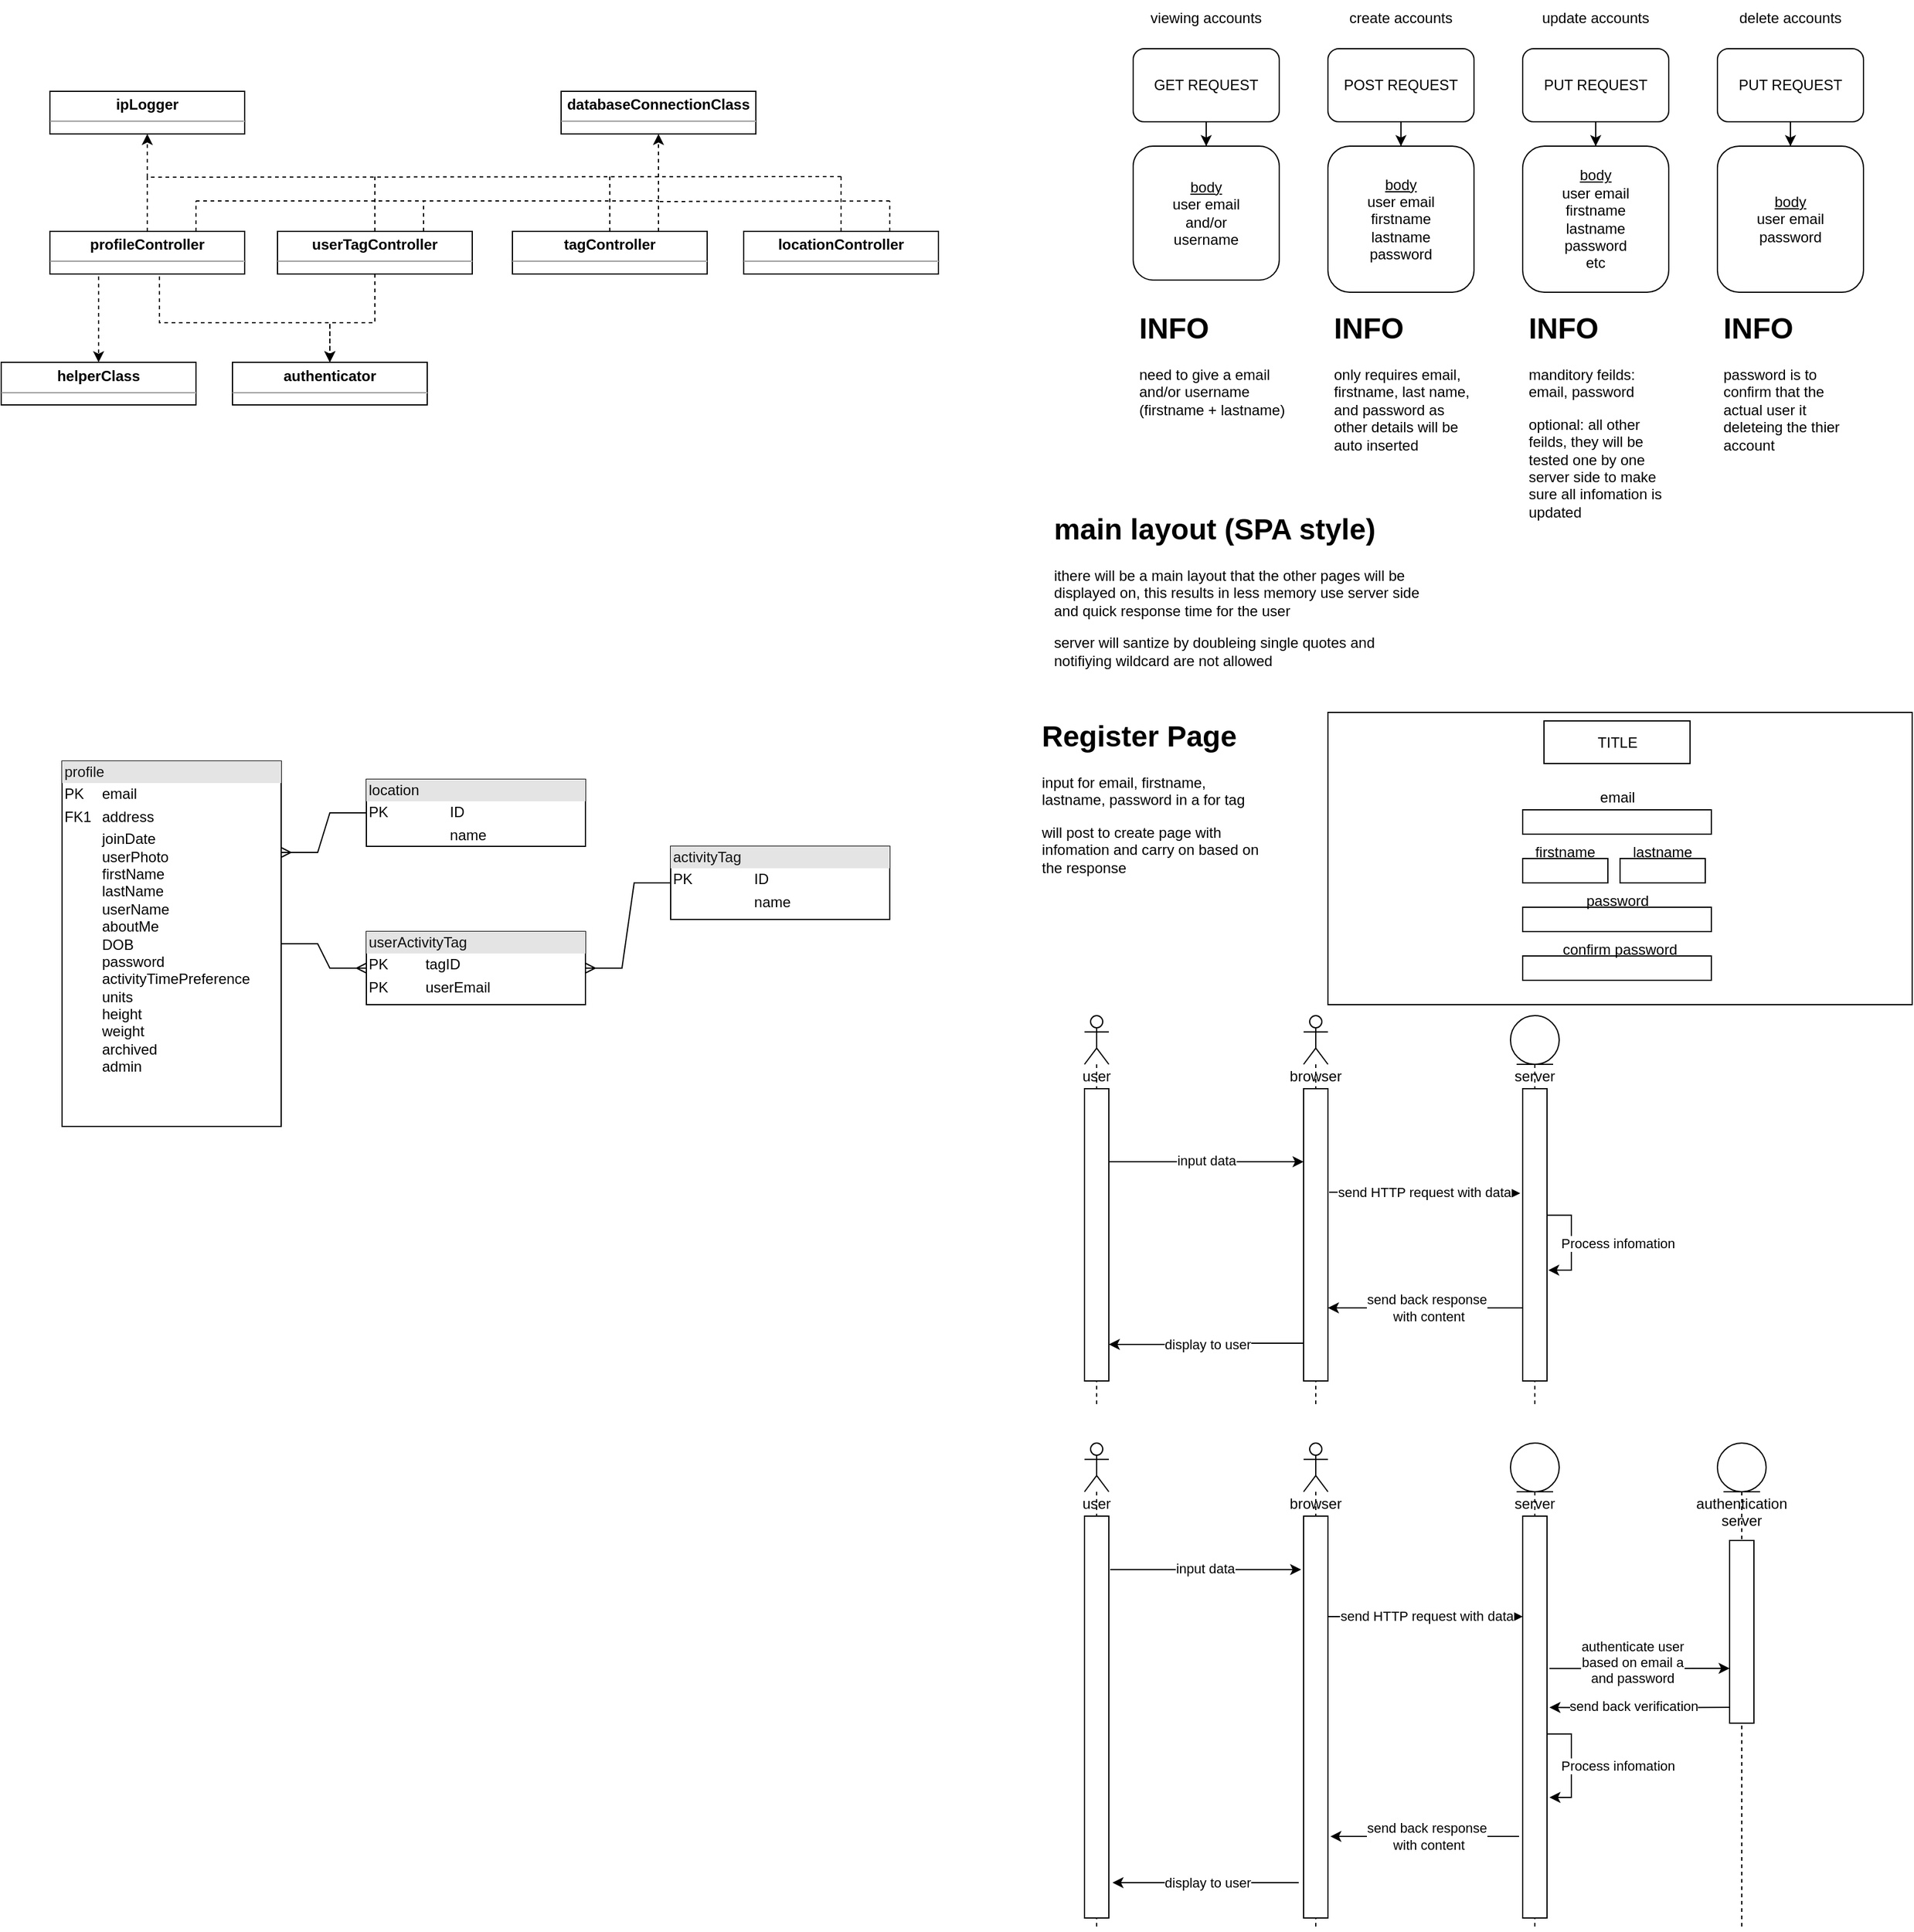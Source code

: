 <mxfile version="20.3.0" type="device"><diagram id="CHuGPpEVF6r_xajo2N5L" name="Page-1"><mxGraphModel dx="1695" dy="545" grid="1" gridSize="10" guides="1" tooltips="1" connect="1" arrows="1" fold="1" page="1" pageScale="1" pageWidth="827" pageHeight="1169" math="0" shadow="0"><root><mxCell id="0"/><mxCell id="1" parent="0"/><mxCell id="RKD_0XCf45k76gSqIEe4-1" value="viewing accounts" style="text;html=1;strokeColor=none;fillColor=none;align=center;verticalAlign=middle;whiteSpace=wrap;rounded=0;" parent="1" vertex="1"><mxGeometry x="120" y="15" width="120" height="30" as="geometry"/></mxCell><mxCell id="RKD_0XCf45k76gSqIEe4-5" value="" style="edgeStyle=orthogonalEdgeStyle;rounded=0;orthogonalLoop=1;jettySize=auto;html=1;" parent="1" source="RKD_0XCf45k76gSqIEe4-2" target="RKD_0XCf45k76gSqIEe4-4" edge="1"><mxGeometry relative="1" as="geometry"/></mxCell><mxCell id="RKD_0XCf45k76gSqIEe4-2" value="GET REQUEST" style="rounded=1;whiteSpace=wrap;html=1;" parent="1" vertex="1"><mxGeometry x="120" y="55" width="120" height="60" as="geometry"/></mxCell><mxCell id="RKD_0XCf45k76gSqIEe4-4" value="&lt;u&gt;body&lt;/u&gt;&lt;br&gt;user email&lt;br&gt;and/or&lt;br&gt;username" style="whiteSpace=wrap;html=1;rounded=1;" parent="1" vertex="1"><mxGeometry x="120" y="135" width="120" height="110" as="geometry"/></mxCell><mxCell id="RKD_0XCf45k76gSqIEe4-6" value="create accounts" style="text;html=1;strokeColor=none;fillColor=none;align=center;verticalAlign=middle;whiteSpace=wrap;rounded=0;" parent="1" vertex="1"><mxGeometry x="280" y="15" width="120" height="30" as="geometry"/></mxCell><mxCell id="RKD_0XCf45k76gSqIEe4-7" value="" style="edgeStyle=orthogonalEdgeStyle;rounded=0;orthogonalLoop=1;jettySize=auto;html=1;" parent="1" source="RKD_0XCf45k76gSqIEe4-8" target="RKD_0XCf45k76gSqIEe4-9" edge="1"><mxGeometry relative="1" as="geometry"/></mxCell><mxCell id="RKD_0XCf45k76gSqIEe4-8" value="POST REQUEST" style="rounded=1;whiteSpace=wrap;html=1;" parent="1" vertex="1"><mxGeometry x="280" y="55" width="120" height="60" as="geometry"/></mxCell><mxCell id="RKD_0XCf45k76gSqIEe4-9" value="&lt;u&gt;body&lt;/u&gt;&lt;br&gt;user email&lt;br&gt;firstname&lt;br&gt;lastname&lt;br&gt;password" style="whiteSpace=wrap;html=1;rounded=1;" parent="1" vertex="1"><mxGeometry x="280" y="135" width="120" height="120" as="geometry"/></mxCell><mxCell id="RKD_0XCf45k76gSqIEe4-10" value="update accounts" style="text;html=1;strokeColor=none;fillColor=none;align=center;verticalAlign=middle;whiteSpace=wrap;rounded=0;" parent="1" vertex="1"><mxGeometry x="440" y="15" width="120" height="30" as="geometry"/></mxCell><mxCell id="RKD_0XCf45k76gSqIEe4-11" value="" style="edgeStyle=orthogonalEdgeStyle;rounded=0;orthogonalLoop=1;jettySize=auto;html=1;" parent="1" source="RKD_0XCf45k76gSqIEe4-12" target="RKD_0XCf45k76gSqIEe4-13" edge="1"><mxGeometry relative="1" as="geometry"/></mxCell><mxCell id="RKD_0XCf45k76gSqIEe4-12" value="PUT REQUEST" style="rounded=1;whiteSpace=wrap;html=1;" parent="1" vertex="1"><mxGeometry x="440" y="55" width="120" height="60" as="geometry"/></mxCell><mxCell id="RKD_0XCf45k76gSqIEe4-13" value="&lt;u&gt;body&lt;/u&gt;&lt;br&gt;user email&lt;br&gt;firstname&lt;br&gt;lastname&lt;br&gt;password&lt;br&gt;etc" style="whiteSpace=wrap;html=1;rounded=1;" parent="1" vertex="1"><mxGeometry x="440" y="135" width="120" height="120" as="geometry"/></mxCell><mxCell id="RKD_0XCf45k76gSqIEe4-14" value="delete accounts" style="text;html=1;strokeColor=none;fillColor=none;align=center;verticalAlign=middle;whiteSpace=wrap;rounded=0;" parent="1" vertex="1"><mxGeometry x="600" y="15" width="120" height="30" as="geometry"/></mxCell><mxCell id="RKD_0XCf45k76gSqIEe4-15" value="" style="edgeStyle=orthogonalEdgeStyle;rounded=0;orthogonalLoop=1;jettySize=auto;html=1;" parent="1" source="RKD_0XCf45k76gSqIEe4-16" target="RKD_0XCf45k76gSqIEe4-17" edge="1"><mxGeometry relative="1" as="geometry"/></mxCell><mxCell id="RKD_0XCf45k76gSqIEe4-16" value="PUT REQUEST" style="rounded=1;whiteSpace=wrap;html=1;" parent="1" vertex="1"><mxGeometry x="600" y="55" width="120" height="60" as="geometry"/></mxCell><mxCell id="RKD_0XCf45k76gSqIEe4-17" value="&lt;u&gt;body&lt;/u&gt;&lt;br&gt;user email&lt;br&gt;password" style="whiteSpace=wrap;html=1;rounded=1;" parent="1" vertex="1"><mxGeometry x="600" y="135" width="120" height="120" as="geometry"/></mxCell><mxCell id="RKD_0XCf45k76gSqIEe4-18" value="&lt;h1&gt;INFO&lt;/h1&gt;&lt;p&gt;password is to confirm that the actual user it deleteing the thier account&lt;/p&gt;" style="text;html=1;strokeColor=none;fillColor=none;spacing=5;spacingTop=-20;whiteSpace=wrap;overflow=hidden;rounded=0;" parent="1" vertex="1"><mxGeometry x="600" y="265" width="120" height="130" as="geometry"/></mxCell><mxCell id="RKD_0XCf45k76gSqIEe4-19" value="&lt;h1&gt;INFO&lt;/h1&gt;&lt;p&gt;manditory feilds: email, password&lt;/p&gt;&lt;p&gt;optional: all other feilds, they will be tested one by one server side to make sure all infomation is updated&lt;/p&gt;" style="text;html=1;strokeColor=none;fillColor=none;spacing=5;spacingTop=-20;whiteSpace=wrap;overflow=hidden;rounded=0;" parent="1" vertex="1"><mxGeometry x="440" y="265" width="120" height="180" as="geometry"/></mxCell><mxCell id="RKD_0XCf45k76gSqIEe4-20" value="&lt;h1&gt;INFO&lt;/h1&gt;&lt;p&gt;only requires email, firstname, last name, and password as other details will be auto inserted&lt;/p&gt;" style="text;html=1;strokeColor=none;fillColor=none;spacing=5;spacingTop=-20;whiteSpace=wrap;overflow=hidden;rounded=0;" parent="1" vertex="1"><mxGeometry x="280" y="265" width="120" height="180" as="geometry"/></mxCell><mxCell id="RKD_0XCf45k76gSqIEe4-21" value="&lt;h1&gt;INFO&lt;/h1&gt;&lt;p&gt;need to give a email and/or username (firstname + lastname)&lt;/p&gt;" style="text;html=1;strokeColor=none;fillColor=none;spacing=5;spacingTop=-20;whiteSpace=wrap;overflow=hidden;rounded=0;" parent="1" vertex="1"><mxGeometry x="120" y="265" width="130" height="180" as="geometry"/></mxCell><mxCell id="RKD_0XCf45k76gSqIEe4-22" value="&lt;h1&gt;Register Page&lt;/h1&gt;&lt;p&gt;input for email, firstname, lastname, password in a for tag&lt;/p&gt;&lt;p&gt;will post to create page with infomation and carry on based on the response&lt;/p&gt;" style="text;html=1;strokeColor=none;fillColor=none;spacing=5;spacingTop=-20;whiteSpace=wrap;overflow=hidden;rounded=0;" parent="1" vertex="1"><mxGeometry x="40" y="600" width="190" height="140" as="geometry"/></mxCell><mxCell id="RKD_0XCf45k76gSqIEe4-23" value="" style="rounded=0;whiteSpace=wrap;html=1;" parent="1" vertex="1"><mxGeometry x="280" y="600" width="480" height="240" as="geometry"/></mxCell><mxCell id="RKD_0XCf45k76gSqIEe4-24" value="" style="rounded=0;whiteSpace=wrap;html=1;" parent="1" vertex="1"><mxGeometry x="440" y="680" width="155" height="20" as="geometry"/></mxCell><mxCell id="RKD_0XCf45k76gSqIEe4-25" value="" style="rounded=0;whiteSpace=wrap;html=1;" parent="1" vertex="1"><mxGeometry x="440" y="720" width="70" height="20" as="geometry"/></mxCell><mxCell id="RKD_0XCf45k76gSqIEe4-26" value="" style="rounded=0;whiteSpace=wrap;html=1;" parent="1" vertex="1"><mxGeometry x="520" y="720" width="70" height="20" as="geometry"/></mxCell><mxCell id="RKD_0XCf45k76gSqIEe4-27" value="" style="rounded=0;whiteSpace=wrap;html=1;" parent="1" vertex="1"><mxGeometry x="440" y="760" width="155" height="20" as="geometry"/></mxCell><mxCell id="RKD_0XCf45k76gSqIEe4-29" value="email" style="text;html=1;strokeColor=none;fillColor=none;align=center;verticalAlign=middle;whiteSpace=wrap;rounded=0;" parent="1" vertex="1"><mxGeometry x="487.5" y="655" width="60" height="30" as="geometry"/></mxCell><mxCell id="RKD_0XCf45k76gSqIEe4-30" value="firstname&lt;span style=&quot;color: rgba(0, 0, 0, 0); font-family: monospace; font-size: 0px; text-align: start;&quot;&gt;%3CmxGraphModel%3E%3Croot%3E%3CmxCell%20id%3D%220%22%2F%3E%3CmxCell%20id%3D%221%22%20parent%3D%220%22%2F%3E%3CmxCell%20id%3D%222%22%20value%3D%22email%22%20style%3D%22text%3Bhtml%3D1%3BstrokeColor%3Dnone%3BfillColor%3Dnone%3Balign%3Dcenter%3BverticalAlign%3Dmiddle%3BwhiteSpace%3Dwrap%3Brounded%3D0%3B%22%20vertex%3D%221%22%20parent%3D%221%22%3E%3CmxGeometry%20x%3D%22487.5%22%20y%3D%22615%22%20width%3D%2260%22%20height%3D%2230%22%20as%3D%22geometry%22%2F%3E%3C%2FmxCell%3E%3C%2Froot%3E%3C%2FmxGraphModel%3E&lt;/span&gt;" style="text;html=1;strokeColor=none;fillColor=none;align=center;verticalAlign=middle;whiteSpace=wrap;rounded=0;" parent="1" vertex="1"><mxGeometry x="445" y="700" width="60" height="30" as="geometry"/></mxCell><mxCell id="RKD_0XCf45k76gSqIEe4-31" value="lastname&lt;span style=&quot;color: rgba(0, 0, 0, 0); font-family: monospace; font-size: 0px; text-align: start;&quot;&gt;%3CmxGraphModel%3E%3Croot%3E%3CmxCell%20id%3D%220%22%2F%3E%3CmxCell%20id%3D%221%22%20parent%3D%220%22%2F%3E%3CmxCell%20id%3D%222%22%20value%3D%22email%22%20style%3D%22text%3Bhtml%3D1%3BstrokeColor%3Dnone%3BfillColor%3Dnone%3Balign%3Dcenter%3BverticalAlign%3Dmiddle%3BwhiteSpace%3Dwrap%3Brounded%3D0%3B%22%20vertex%3D%221%22%20parent%3D%221%22%3E%3CmxGeometry%20x%3D%22487.5%22%20y%3D%22615%22%20width%3D%2260%22%20height%3D%2230%22%20as%3D%22geometry%22%2F%3E%3C%2FmxCell%3E%3C%2Froot%3E%3C%2FmxGraphModel%3E&lt;/span&gt;" style="text;html=1;strokeColor=none;fillColor=none;align=center;verticalAlign=middle;whiteSpace=wrap;rounded=0;" parent="1" vertex="1"><mxGeometry x="525" y="700" width="60" height="30" as="geometry"/></mxCell><mxCell id="RKD_0XCf45k76gSqIEe4-32" value="password" style="text;html=1;strokeColor=none;fillColor=none;align=center;verticalAlign=middle;whiteSpace=wrap;rounded=0;" parent="1" vertex="1"><mxGeometry x="487.5" y="740" width="60" height="30" as="geometry"/></mxCell><mxCell id="RKD_0XCf45k76gSqIEe4-33" value="" style="rounded=0;whiteSpace=wrap;html=1;" parent="1" vertex="1"><mxGeometry x="440" y="800" width="155" height="20" as="geometry"/></mxCell><mxCell id="RKD_0XCf45k76gSqIEe4-34" value="confirm password" style="text;html=1;strokeColor=none;fillColor=none;align=center;verticalAlign=middle;whiteSpace=wrap;rounded=0;" parent="1" vertex="1"><mxGeometry x="465" y="780" width="110" height="30" as="geometry"/></mxCell><mxCell id="RKD_0XCf45k76gSqIEe4-35" value="TITLE" style="rounded=0;whiteSpace=wrap;html=1;" parent="1" vertex="1"><mxGeometry x="457.5" y="607" width="120" height="35" as="geometry"/></mxCell><mxCell id="RKD_0XCf45k76gSqIEe4-36" value="user" style="shape=umlLifeline;participant=umlActor;perimeter=lifelinePerimeter;whiteSpace=wrap;html=1;container=1;collapsible=0;recursiveResize=0;verticalAlign=top;spacingTop=36;outlineConnect=0;" parent="1" vertex="1"><mxGeometry x="80" y="849" width="20" height="320" as="geometry"/></mxCell><mxCell id="RKD_0XCf45k76gSqIEe4-37" value="server" style="shape=umlLifeline;participant=umlEntity;perimeter=lifelinePerimeter;whiteSpace=wrap;html=1;container=1;collapsible=0;recursiveResize=0;verticalAlign=top;spacingTop=36;outlineConnect=0;" parent="1" vertex="1"><mxGeometry x="430" y="849" width="40" height="320" as="geometry"/></mxCell><mxCell id="RKD_0XCf45k76gSqIEe4-45" value="" style="rounded=0;whiteSpace=wrap;html=1;" parent="RKD_0XCf45k76gSqIEe4-37" vertex="1"><mxGeometry x="10" y="60" width="20" height="240" as="geometry"/></mxCell><mxCell id="RKD_0XCf45k76gSqIEe4-49" style="edgeStyle=orthogonalEdgeStyle;rounded=0;orthogonalLoop=1;jettySize=auto;html=1;exitX=1;exitY=0.433;exitDx=0;exitDy=0;entryX=1.05;entryY=0.621;entryDx=0;entryDy=0;exitPerimeter=0;entryPerimeter=0;" parent="RKD_0XCf45k76gSqIEe4-37" source="RKD_0XCf45k76gSqIEe4-45" target="RKD_0XCf45k76gSqIEe4-45" edge="1"><mxGeometry relative="1" as="geometry"/></mxCell><mxCell id="RKD_0XCf45k76gSqIEe4-50" value="Process infomation" style="edgeLabel;html=1;align=center;verticalAlign=middle;resizable=0;points=[];" parent="RKD_0XCf45k76gSqIEe4-49" vertex="1" connectable="0"><mxGeometry x="0.157" y="-1" relative="1" as="geometry"><mxPoint x="39" y="-6" as="offset"/></mxGeometry></mxCell><mxCell id="RKD_0XCf45k76gSqIEe4-38" value="browser" style="shape=umlLifeline;participant=umlActor;perimeter=lifelinePerimeter;whiteSpace=wrap;html=1;container=1;collapsible=0;recursiveResize=0;verticalAlign=top;spacingTop=36;outlineConnect=0;" parent="1" vertex="1"><mxGeometry x="260" y="849" width="20" height="320" as="geometry"/></mxCell><mxCell id="RKD_0XCf45k76gSqIEe4-41" value="" style="rounded=0;whiteSpace=wrap;html=1;" parent="RKD_0XCf45k76gSqIEe4-38" vertex="1"><mxGeometry y="60" width="20" height="240" as="geometry"/></mxCell><mxCell id="RKD_0XCf45k76gSqIEe4-43" style="edgeStyle=orthogonalEdgeStyle;rounded=0;orthogonalLoop=1;jettySize=auto;html=1;exitX=1;exitY=0.25;exitDx=0;exitDy=0;entryX=0;entryY=0.25;entryDx=0;entryDy=0;" parent="1" source="RKD_0XCf45k76gSqIEe4-40" target="RKD_0XCf45k76gSqIEe4-41" edge="1"><mxGeometry relative="1" as="geometry"/></mxCell><mxCell id="RKD_0XCf45k76gSqIEe4-44" value="input data" style="edgeLabel;html=1;align=center;verticalAlign=middle;resizable=0;points=[];" parent="RKD_0XCf45k76gSqIEe4-43" vertex="1" connectable="0"><mxGeometry x="0.123" y="1" relative="1" as="geometry"><mxPoint x="-10" as="offset"/></mxGeometry></mxCell><mxCell id="RKD_0XCf45k76gSqIEe4-40" value="" style="rounded=0;whiteSpace=wrap;html=1;" parent="1" vertex="1"><mxGeometry x="80" y="909" width="20" height="240" as="geometry"/></mxCell><mxCell id="RKD_0XCf45k76gSqIEe4-46" style="edgeStyle=orthogonalEdgeStyle;rounded=0;orthogonalLoop=1;jettySize=auto;html=1;exitX=1.05;exitY=0.354;exitDx=0;exitDy=0;entryX=-0.1;entryY=0.358;entryDx=0;entryDy=0;exitPerimeter=0;entryPerimeter=0;" parent="1" source="RKD_0XCf45k76gSqIEe4-41" target="RKD_0XCf45k76gSqIEe4-45" edge="1"><mxGeometry relative="1" as="geometry"/></mxCell><mxCell id="RKD_0XCf45k76gSqIEe4-48" value="send HTTP request with data" style="edgeLabel;html=1;align=center;verticalAlign=middle;resizable=0;points=[];" parent="RKD_0XCf45k76gSqIEe4-46" vertex="1" connectable="0"><mxGeometry x="0.066" y="1" relative="1" as="geometry"><mxPoint x="-5" as="offset"/></mxGeometry></mxCell><mxCell id="RKD_0XCf45k76gSqIEe4-51" style="edgeStyle=orthogonalEdgeStyle;rounded=0;orthogonalLoop=1;jettySize=auto;html=1;exitX=0;exitY=0.75;exitDx=0;exitDy=0;entryX=1;entryY=0.75;entryDx=0;entryDy=0;" parent="1" source="RKD_0XCf45k76gSqIEe4-45" target="RKD_0XCf45k76gSqIEe4-41" edge="1"><mxGeometry relative="1" as="geometry"/></mxCell><mxCell id="RKD_0XCf45k76gSqIEe4-52" value="send back response&lt;br&gt;&amp;nbsp;with content" style="edgeLabel;html=1;align=center;verticalAlign=middle;resizable=0;points=[];" parent="RKD_0XCf45k76gSqIEe4-51" vertex="1" connectable="0"><mxGeometry x="0.37" y="1" relative="1" as="geometry"><mxPoint x="30" y="-1" as="offset"/></mxGeometry></mxCell><mxCell id="RKD_0XCf45k76gSqIEe4-53" style="edgeStyle=orthogonalEdgeStyle;rounded=0;orthogonalLoop=1;jettySize=auto;html=1;exitX=0;exitY=0.871;exitDx=0;exitDy=0;entryX=1;entryY=0.875;entryDx=0;entryDy=0;exitPerimeter=0;entryPerimeter=0;" parent="1" source="RKD_0XCf45k76gSqIEe4-41" target="RKD_0XCf45k76gSqIEe4-40" edge="1"><mxGeometry relative="1" as="geometry"/></mxCell><mxCell id="RKD_0XCf45k76gSqIEe4-54" value="display to user" style="edgeLabel;html=1;align=center;verticalAlign=middle;resizable=0;points=[];" parent="RKD_0XCf45k76gSqIEe4-53" vertex="1" connectable="0"><mxGeometry x="0.412" y="-2" relative="1" as="geometry"><mxPoint x="33" y="2" as="offset"/></mxGeometry></mxCell><mxCell id="RKD_0XCf45k76gSqIEe4-55" value="&lt;h1&gt;main layout (SPA style)&lt;/h1&gt;&lt;p&gt;ithere will be a main layout that the other pages will be displayed on, this results in less memory use server side and quick response time for the user&amp;nbsp;&lt;br&gt;&lt;/p&gt;&lt;p&gt;server will santize by doubleing single quotes and notifiying wildcard are not allowed&lt;/p&gt;" style="text;html=1;strokeColor=none;fillColor=none;spacing=5;spacingTop=-20;whiteSpace=wrap;overflow=hidden;rounded=0;" parent="1" vertex="1"><mxGeometry x="50" y="430" width="310" height="140" as="geometry"/></mxCell><mxCell id="aphYtcO2tFMgfBhb-9Ly-1" value="user" style="shape=umlLifeline;participant=umlActor;perimeter=lifelinePerimeter;whiteSpace=wrap;html=1;container=1;collapsible=0;recursiveResize=0;verticalAlign=top;spacingTop=36;outlineConnect=0;" parent="1" vertex="1"><mxGeometry x="80" y="1200" width="20" height="400" as="geometry"/></mxCell><mxCell id="aphYtcO2tFMgfBhb-9Ly-2" value="server" style="shape=umlLifeline;participant=umlEntity;perimeter=lifelinePerimeter;whiteSpace=wrap;html=1;container=1;collapsible=0;recursiveResize=0;verticalAlign=top;spacingTop=36;outlineConnect=0;" parent="1" vertex="1"><mxGeometry x="430" y="1200" width="40" height="400" as="geometry"/></mxCell><mxCell id="aphYtcO2tFMgfBhb-9Ly-3" value="" style="rounded=0;whiteSpace=wrap;html=1;" parent="aphYtcO2tFMgfBhb-9Ly-2" vertex="1"><mxGeometry x="10" y="60" width="20" height="330" as="geometry"/></mxCell><mxCell id="aphYtcO2tFMgfBhb-9Ly-4" style="edgeStyle=orthogonalEdgeStyle;rounded=0;orthogonalLoop=1;jettySize=auto;html=1;entryX=1.1;entryY=0.7;entryDx=0;entryDy=0;entryPerimeter=0;exitX=1;exitY=0.542;exitDx=0;exitDy=0;exitPerimeter=0;" parent="aphYtcO2tFMgfBhb-9Ly-2" source="aphYtcO2tFMgfBhb-9Ly-3" target="aphYtcO2tFMgfBhb-9Ly-3" edge="1"><mxGeometry relative="1" as="geometry"><mxPoint x="32" y="150" as="sourcePoint"/><Array as="points"><mxPoint x="50" y="239"/><mxPoint x="50" y="291"/></Array></mxGeometry></mxCell><mxCell id="aphYtcO2tFMgfBhb-9Ly-5" value="Process infomation" style="edgeLabel;html=1;align=center;verticalAlign=middle;resizable=0;points=[];" parent="aphYtcO2tFMgfBhb-9Ly-4" vertex="1" connectable="0"><mxGeometry x="0.157" y="-1" relative="1" as="geometry"><mxPoint x="39" y="-6" as="offset"/></mxGeometry></mxCell><mxCell id="aphYtcO2tFMgfBhb-9Ly-6" value="browser" style="shape=umlLifeline;participant=umlActor;perimeter=lifelinePerimeter;whiteSpace=wrap;html=1;container=1;collapsible=0;recursiveResize=0;verticalAlign=top;spacingTop=36;outlineConnect=0;" parent="1" vertex="1"><mxGeometry x="260" y="1200" width="20" height="400" as="geometry"/></mxCell><mxCell id="aphYtcO2tFMgfBhb-9Ly-7" value="" style="rounded=0;whiteSpace=wrap;html=1;" parent="aphYtcO2tFMgfBhb-9Ly-6" vertex="1"><mxGeometry y="60" width="20" height="330" as="geometry"/></mxCell><mxCell id="aphYtcO2tFMgfBhb-9Ly-8" style="edgeStyle=orthogonalEdgeStyle;rounded=0;orthogonalLoop=1;jettySize=auto;html=1;exitX=1.05;exitY=0.133;exitDx=0;exitDy=0;entryX=-0.1;entryY=0.133;entryDx=0;entryDy=0;exitPerimeter=0;entryPerimeter=0;" parent="1" source="aphYtcO2tFMgfBhb-9Ly-10" target="aphYtcO2tFMgfBhb-9Ly-7" edge="1"><mxGeometry relative="1" as="geometry"/></mxCell><mxCell id="aphYtcO2tFMgfBhb-9Ly-9" value="input data" style="edgeLabel;html=1;align=center;verticalAlign=middle;resizable=0;points=[];" parent="aphYtcO2tFMgfBhb-9Ly-8" vertex="1" connectable="0"><mxGeometry x="0.123" y="1" relative="1" as="geometry"><mxPoint x="-10" as="offset"/></mxGeometry></mxCell><mxCell id="aphYtcO2tFMgfBhb-9Ly-10" value="" style="rounded=0;whiteSpace=wrap;html=1;" parent="1" vertex="1"><mxGeometry x="80" y="1260" width="20" height="330" as="geometry"/></mxCell><mxCell id="aphYtcO2tFMgfBhb-9Ly-11" style="edgeStyle=orthogonalEdgeStyle;rounded=0;orthogonalLoop=1;jettySize=auto;html=1;exitX=1;exitY=0.25;exitDx=0;exitDy=0;entryX=0;entryY=0.25;entryDx=0;entryDy=0;" parent="1" source="aphYtcO2tFMgfBhb-9Ly-7" target="aphYtcO2tFMgfBhb-9Ly-3" edge="1"><mxGeometry relative="1" as="geometry"/></mxCell><mxCell id="aphYtcO2tFMgfBhb-9Ly-12" value="send HTTP request with data" style="edgeLabel;html=1;align=center;verticalAlign=middle;resizable=0;points=[];" parent="aphYtcO2tFMgfBhb-9Ly-11" vertex="1" connectable="0"><mxGeometry x="0.066" y="1" relative="1" as="geometry"><mxPoint x="-5" as="offset"/></mxGeometry></mxCell><mxCell id="aphYtcO2tFMgfBhb-9Ly-13" style="edgeStyle=orthogonalEdgeStyle;rounded=0;orthogonalLoop=1;jettySize=auto;html=1;exitX=-0.15;exitY=0.797;exitDx=0;exitDy=0;entryX=1.1;entryY=0.797;entryDx=0;entryDy=0;exitPerimeter=0;entryPerimeter=0;" parent="1" source="aphYtcO2tFMgfBhb-9Ly-3" target="aphYtcO2tFMgfBhb-9Ly-7" edge="1"><mxGeometry relative="1" as="geometry"/></mxCell><mxCell id="aphYtcO2tFMgfBhb-9Ly-14" value="send back response&lt;br&gt;&amp;nbsp;with content" style="edgeLabel;html=1;align=center;verticalAlign=middle;resizable=0;points=[];" parent="aphYtcO2tFMgfBhb-9Ly-13" vertex="1" connectable="0"><mxGeometry x="0.37" y="1" relative="1" as="geometry"><mxPoint x="30" y="-1" as="offset"/></mxGeometry></mxCell><mxCell id="aphYtcO2tFMgfBhb-9Ly-15" style="edgeStyle=orthogonalEdgeStyle;rounded=0;orthogonalLoop=1;jettySize=auto;html=1;entryX=1.15;entryY=0.912;entryDx=0;entryDy=0;exitX=-0.2;exitY=0.912;exitDx=0;exitDy=0;exitPerimeter=0;entryPerimeter=0;" parent="1" source="aphYtcO2tFMgfBhb-9Ly-7" target="aphYtcO2tFMgfBhb-9Ly-10" edge="1"><mxGeometry relative="1" as="geometry"><mxPoint x="230" y="1480" as="sourcePoint"/></mxGeometry></mxCell><mxCell id="aphYtcO2tFMgfBhb-9Ly-16" value="display to user" style="edgeLabel;html=1;align=center;verticalAlign=middle;resizable=0;points=[];" parent="aphYtcO2tFMgfBhb-9Ly-15" vertex="1" connectable="0"><mxGeometry x="0.412" y="-2" relative="1" as="geometry"><mxPoint x="33" y="2" as="offset"/></mxGeometry></mxCell><mxCell id="aphYtcO2tFMgfBhb-9Ly-17" value="authentication server" style="shape=umlLifeline;participant=umlEntity;perimeter=lifelinePerimeter;whiteSpace=wrap;html=1;container=1;collapsible=0;recursiveResize=0;verticalAlign=top;spacingTop=36;outlineConnect=0;" parent="1" vertex="1"><mxGeometry x="600" y="1200" width="40" height="400" as="geometry"/></mxCell><mxCell id="aphYtcO2tFMgfBhb-9Ly-18" value="" style="rounded=0;whiteSpace=wrap;html=1;" parent="aphYtcO2tFMgfBhb-9Ly-17" vertex="1"><mxGeometry x="10" y="80" width="20" height="150" as="geometry"/></mxCell><mxCell id="aphYtcO2tFMgfBhb-9Ly-21" style="edgeStyle=orthogonalEdgeStyle;rounded=0;orthogonalLoop=1;jettySize=auto;html=1;entryX=0;entryY=0.7;entryDx=0;entryDy=0;entryPerimeter=0;exitX=1.1;exitY=0.379;exitDx=0;exitDy=0;exitPerimeter=0;" parent="1" source="aphYtcO2tFMgfBhb-9Ly-3" target="aphYtcO2tFMgfBhb-9Ly-18" edge="1"><mxGeometry relative="1" as="geometry"><mxPoint x="470" y="1360.0" as="sourcePoint"/><mxPoint x="472" y="1412.14" as="targetPoint"/><Array as="points"/></mxGeometry></mxCell><mxCell id="aphYtcO2tFMgfBhb-9Ly-22" value="authenticate user&lt;br&gt;based on email a&lt;br&gt;and password" style="edgeLabel;html=1;align=center;verticalAlign=middle;resizable=0;points=[];" parent="aphYtcO2tFMgfBhb-9Ly-21" vertex="1" connectable="0"><mxGeometry x="0.157" y="-1" relative="1" as="geometry"><mxPoint x="-18" y="-6" as="offset"/></mxGeometry></mxCell><mxCell id="aphYtcO2tFMgfBhb-9Ly-23" style="edgeStyle=orthogonalEdgeStyle;rounded=0;orthogonalLoop=1;jettySize=auto;html=1;entryX=1.1;entryY=0.476;entryDx=0;entryDy=0;entryPerimeter=0;" parent="1" target="aphYtcO2tFMgfBhb-9Ly-3" edge="1"><mxGeometry relative="1" as="geometry"><mxPoint x="610" y="1417" as="sourcePoint"/><mxPoint x="620" y="1395" as="targetPoint"/><Array as="points"/></mxGeometry></mxCell><mxCell id="aphYtcO2tFMgfBhb-9Ly-24" value="send back verification" style="edgeLabel;html=1;align=center;verticalAlign=middle;resizable=0;points=[];" parent="aphYtcO2tFMgfBhb-9Ly-23" vertex="1" connectable="0"><mxGeometry x="0.157" y="-1" relative="1" as="geometry"><mxPoint x="6" as="offset"/></mxGeometry></mxCell><mxCell id="aphYtcO2tFMgfBhb-9Ly-63" style="edgeStyle=orthogonalEdgeStyle;rounded=0;orthogonalLoop=1;jettySize=auto;html=1;exitX=0.5;exitY=0;exitDx=0;exitDy=0;dashed=1;fontColor=#141414;startArrow=none;startFill=0;endArrow=none;endFill=0;" parent="1" source="aphYtcO2tFMgfBhb-9Ly-26" edge="1"><mxGeometry relative="1" as="geometry"><mxPoint x="-310" y="160" as="targetPoint"/></mxGeometry></mxCell><mxCell id="aphYtcO2tFMgfBhb-9Ly-68" style="edgeStyle=orthogonalEdgeStyle;rounded=0;orthogonalLoop=1;jettySize=auto;html=1;exitX=0.75;exitY=0;exitDx=0;exitDy=0;dashed=1;fontColor=#141414;startArrow=none;startFill=0;endArrow=none;endFill=0;" parent="1" source="aphYtcO2tFMgfBhb-9Ly-26" edge="1"><mxGeometry relative="1" as="geometry"><mxPoint x="-270" y="180" as="targetPoint"/></mxGeometry></mxCell><mxCell id="aphYtcO2tFMgfBhb-9Ly-26" value="&lt;p style=&quot;margin:0px;margin-top:4px;text-align:center;&quot;&gt;&lt;b&gt;tagController&lt;/b&gt;&lt;/p&gt;&lt;hr size=&quot;1&quot;&gt;&lt;p style=&quot;margin:0px;margin-left:4px;&quot;&gt;&lt;br&gt;&lt;/p&gt;" style="verticalAlign=top;align=left;overflow=fill;fontSize=12;fontFamily=Helvetica;html=1;" parent="1" vertex="1"><mxGeometry x="-390" y="205" width="160" height="35" as="geometry"/></mxCell><mxCell id="aphYtcO2tFMgfBhb-9Ly-27" value="&lt;p style=&quot;margin:0px;margin-top:4px;text-align:center;&quot;&gt;&lt;b&gt;databaseConnectionClass&lt;/b&gt;&lt;/p&gt;&lt;hr size=&quot;1&quot;&gt;&lt;p style=&quot;margin:0px;margin-left:4px;&quot;&gt;&lt;br&gt;&lt;/p&gt;" style="verticalAlign=top;align=left;overflow=fill;fontSize=12;fontFamily=Helvetica;html=1;" parent="1" vertex="1"><mxGeometry x="-350" y="90" width="160" height="35" as="geometry"/></mxCell><mxCell id="aphYtcO2tFMgfBhb-9Ly-28" value="&lt;p style=&quot;margin:0px;margin-top:4px;text-align:center;&quot;&gt;&lt;b&gt;authenticator&lt;/b&gt;&lt;/p&gt;&lt;hr size=&quot;1&quot;&gt;&lt;p style=&quot;margin:0px;margin-left:4px;&quot;&gt;&lt;br&gt;&lt;/p&gt;" style="verticalAlign=top;align=left;overflow=fill;fontSize=12;fontFamily=Helvetica;html=1;" parent="1" vertex="1"><mxGeometry x="-620" y="312.5" width="160" height="35" as="geometry"/></mxCell><mxCell id="aphYtcO2tFMgfBhb-9Ly-29" value="&lt;p style=&quot;margin:0px;margin-top:4px;text-align:center;&quot;&gt;&lt;b&gt;helperClass&lt;/b&gt;&lt;/p&gt;&lt;hr size=&quot;1&quot;&gt;&lt;p style=&quot;margin:0px;margin-left:4px;&quot;&gt;&lt;br&gt;&lt;/p&gt;" style="verticalAlign=top;align=left;overflow=fill;fontSize=12;fontFamily=Helvetica;html=1;" parent="1" vertex="1"><mxGeometry x="-810" y="312.5" width="160" height="35" as="geometry"/></mxCell><mxCell id="aphYtcO2tFMgfBhb-9Ly-30" value="&lt;p style=&quot;margin:0px;margin-top:4px;text-align:center;&quot;&gt;&lt;b&gt;ipLogger&lt;/b&gt;&lt;/p&gt;&lt;hr size=&quot;1&quot;&gt;&lt;p style=&quot;margin:0px;margin-left:4px;&quot;&gt;&lt;br&gt;&lt;/p&gt;" style="verticalAlign=top;align=left;overflow=fill;fontSize=12;fontFamily=Helvetica;html=1;" parent="1" vertex="1"><mxGeometry x="-770" y="90" width="160" height="35" as="geometry"/></mxCell><mxCell id="aphYtcO2tFMgfBhb-9Ly-34" style="edgeStyle=orthogonalEdgeStyle;rounded=0;orthogonalLoop=1;jettySize=auto;html=1;exitX=0.5;exitY=1;exitDx=0;exitDy=0;entryX=0.5;entryY=0;entryDx=0;entryDy=0;dashed=1;" parent="1" source="aphYtcO2tFMgfBhb-9Ly-31" target="aphYtcO2tFMgfBhb-9Ly-29" edge="1"><mxGeometry relative="1" as="geometry"><Array as="points"><mxPoint x="-730" y="240"/></Array></mxGeometry></mxCell><mxCell id="aphYtcO2tFMgfBhb-9Ly-42" style="edgeStyle=orthogonalEdgeStyle;rounded=0;orthogonalLoop=1;jettySize=auto;html=1;exitX=0.5;exitY=1;exitDx=0;exitDy=0;entryX=0.5;entryY=0;entryDx=0;entryDy=0;dashed=1;" parent="1" source="aphYtcO2tFMgfBhb-9Ly-31" target="aphYtcO2tFMgfBhb-9Ly-28" edge="1"><mxGeometry relative="1" as="geometry"><Array as="points"><mxPoint x="-680" y="240"/><mxPoint x="-680" y="280"/><mxPoint x="-540" y="280"/></Array></mxGeometry></mxCell><mxCell id="aphYtcO2tFMgfBhb-9Ly-52" style="rounded=0;orthogonalLoop=1;jettySize=auto;html=1;entryX=0.5;entryY=1;entryDx=0;entryDy=0;fontColor=#141414;startArrow=none;startFill=0;endArrow=classic;endFill=1;dashed=1;edgeStyle=orthogonalEdgeStyle;" parent="1" target="aphYtcO2tFMgfBhb-9Ly-30" edge="1"><mxGeometry relative="1" as="geometry"><mxPoint x="-120" y="160" as="sourcePoint"/></mxGeometry></mxCell><mxCell id="aphYtcO2tFMgfBhb-9Ly-65" style="edgeStyle=orthogonalEdgeStyle;rounded=0;orthogonalLoop=1;jettySize=auto;html=1;exitX=0.5;exitY=0;exitDx=0;exitDy=0;dashed=1;fontColor=#141414;startArrow=none;startFill=0;endArrow=none;endFill=0;" parent="1" source="aphYtcO2tFMgfBhb-9Ly-31" edge="1"><mxGeometry relative="1" as="geometry"><mxPoint x="-690" y="160" as="targetPoint"/></mxGeometry></mxCell><mxCell id="aphYtcO2tFMgfBhb-9Ly-66" style="edgeStyle=orthogonalEdgeStyle;rounded=0;orthogonalLoop=1;jettySize=auto;html=1;exitX=0.75;exitY=0;exitDx=0;exitDy=0;dashed=1;fontColor=#141414;startArrow=none;startFill=0;endArrow=none;endFill=0;" parent="1" source="aphYtcO2tFMgfBhb-9Ly-31" edge="1"><mxGeometry relative="1" as="geometry"><mxPoint x="-650" y="180" as="targetPoint"/></mxGeometry></mxCell><mxCell id="aphYtcO2tFMgfBhb-9Ly-31" value="&lt;p style=&quot;margin:0px;margin-top:4px;text-align:center;&quot;&gt;&lt;b&gt;profileController&lt;/b&gt;&lt;/p&gt;&lt;hr size=&quot;1&quot;&gt;&lt;p style=&quot;margin:0px;margin-left:4px;&quot;&gt;&lt;br&gt;&lt;/p&gt;" style="verticalAlign=top;align=left;overflow=fill;fontSize=12;fontFamily=Helvetica;html=1;" parent="1" vertex="1"><mxGeometry x="-770" y="205" width="160" height="35" as="geometry"/></mxCell><mxCell id="aphYtcO2tFMgfBhb-9Ly-62" style="edgeStyle=orthogonalEdgeStyle;rounded=0;orthogonalLoop=1;jettySize=auto;html=1;exitX=0.5;exitY=0;exitDx=0;exitDy=0;dashed=1;fontColor=#141414;startArrow=none;startFill=0;endArrow=none;endFill=0;" parent="1" source="aphYtcO2tFMgfBhb-9Ly-32" edge="1"><mxGeometry relative="1" as="geometry"><mxPoint x="-120" y="160" as="targetPoint"/></mxGeometry></mxCell><mxCell id="aphYtcO2tFMgfBhb-9Ly-70" style="edgeStyle=orthogonalEdgeStyle;rounded=0;orthogonalLoop=1;jettySize=auto;html=1;exitX=0.75;exitY=0;exitDx=0;exitDy=0;dashed=1;fontColor=#141414;startArrow=none;startFill=0;endArrow=none;endFill=0;" parent="1" source="aphYtcO2tFMgfBhb-9Ly-32" edge="1"><mxGeometry relative="1" as="geometry"><mxPoint x="-80" y="180" as="targetPoint"/></mxGeometry></mxCell><mxCell id="aphYtcO2tFMgfBhb-9Ly-32" value="&lt;p style=&quot;margin:0px;margin-top:4px;text-align:center;&quot;&gt;&lt;b&gt;locationController&lt;/b&gt;&lt;/p&gt;&lt;hr size=&quot;1&quot;&gt;&lt;p style=&quot;margin:0px;margin-left:4px;&quot;&gt;&lt;br&gt;&lt;/p&gt;" style="verticalAlign=top;align=left;overflow=fill;fontSize=12;fontFamily=Helvetica;html=1;" parent="1" vertex="1"><mxGeometry x="-200" y="205" width="160" height="35" as="geometry"/></mxCell><mxCell id="aphYtcO2tFMgfBhb-9Ly-43" style="edgeStyle=orthogonalEdgeStyle;rounded=0;orthogonalLoop=1;jettySize=auto;html=1;exitX=0.5;exitY=1;exitDx=0;exitDy=0;entryX=0.5;entryY=0;entryDx=0;entryDy=0;dashed=1;" parent="1" source="aphYtcO2tFMgfBhb-9Ly-33" target="aphYtcO2tFMgfBhb-9Ly-28" edge="1"><mxGeometry relative="1" as="geometry"><Array as="points"><mxPoint x="-503" y="280"/><mxPoint x="-540" y="280"/></Array></mxGeometry></mxCell><mxCell id="aphYtcO2tFMgfBhb-9Ly-64" style="edgeStyle=orthogonalEdgeStyle;rounded=0;orthogonalLoop=1;jettySize=auto;html=1;exitX=0.5;exitY=0;exitDx=0;exitDy=0;dashed=1;fontColor=#141414;startArrow=none;startFill=0;endArrow=none;endFill=0;" parent="1" source="aphYtcO2tFMgfBhb-9Ly-33" edge="1"><mxGeometry relative="1" as="geometry"><mxPoint x="-503" y="160" as="targetPoint"/></mxGeometry></mxCell><mxCell id="aphYtcO2tFMgfBhb-9Ly-67" style="edgeStyle=orthogonalEdgeStyle;rounded=0;orthogonalLoop=1;jettySize=auto;html=1;exitX=0.75;exitY=0;exitDx=0;exitDy=0;dashed=1;fontColor=#141414;startArrow=none;startFill=0;endArrow=none;endFill=0;" parent="1" source="aphYtcO2tFMgfBhb-9Ly-33" edge="1"><mxGeometry relative="1" as="geometry"><mxPoint x="-463" y="180" as="targetPoint"/></mxGeometry></mxCell><mxCell id="aphYtcO2tFMgfBhb-9Ly-33" value="&lt;p style=&quot;margin:0px;margin-top:4px;text-align:center;&quot;&gt;&lt;b&gt;userTag&lt;/b&gt;&lt;b style=&quot;background-color: initial;&quot;&gt;Controller&lt;/b&gt;&lt;/p&gt;&lt;hr size=&quot;1&quot;&gt;&lt;p style=&quot;margin:0px;margin-left:4px;&quot;&gt;&lt;br&gt;&lt;/p&gt;" style="verticalAlign=top;align=left;overflow=fill;fontSize=12;fontFamily=Helvetica;html=1;" parent="1" vertex="1"><mxGeometry x="-583" y="205" width="160" height="35" as="geometry"/></mxCell><mxCell id="aphYtcO2tFMgfBhb-9Ly-50" style="edgeStyle=entityRelationEdgeStyle;rounded=0;orthogonalLoop=1;jettySize=auto;html=1;exitX=1;exitY=0.5;exitDx=0;exitDy=0;entryX=0;entryY=0.5;entryDx=0;entryDy=0;fontColor=#141414;endArrow=ERmany;endFill=0;" parent="1" source="aphYtcO2tFMgfBhb-9Ly-45" target="aphYtcO2tFMgfBhb-9Ly-48" edge="1"><mxGeometry relative="1" as="geometry"/></mxCell><mxCell id="aphYtcO2tFMgfBhb-9Ly-51" style="edgeStyle=entityRelationEdgeStyle;rounded=0;orthogonalLoop=1;jettySize=auto;html=1;exitX=1;exitY=0.25;exitDx=0;exitDy=0;entryX=0;entryY=0.5;entryDx=0;entryDy=0;fontColor=#141414;endArrow=none;endFill=0;startArrow=ERmany;startFill=0;" parent="1" source="aphYtcO2tFMgfBhb-9Ly-45" target="aphYtcO2tFMgfBhb-9Ly-47" edge="1"><mxGeometry relative="1" as="geometry"/></mxCell><mxCell id="aphYtcO2tFMgfBhb-9Ly-45" value="&lt;div style=&quot;box-sizing:border-box;width:100%;background:#e4e4e4;padding:2px;&quot;&gt;&lt;font color=&quot;#141414&quot;&gt;profile&lt;/font&gt;&lt;/div&gt;&lt;table style=&quot;width:100%;font-size:1em;&quot; cellpadding=&quot;2&quot; cellspacing=&quot;0&quot;&gt;&lt;tbody&gt;&lt;tr&gt;&lt;td&gt;PK&lt;/td&gt;&lt;td&gt;email&lt;/td&gt;&lt;/tr&gt;&lt;tr&gt;&lt;td&gt;FK1&lt;/td&gt;&lt;td&gt;address&lt;/td&gt;&lt;/tr&gt;&lt;tr&gt;&lt;td&gt;&lt;/td&gt;&lt;td&gt;joinDate&lt;br&gt;userPhoto&lt;br&gt;firstName&lt;br&gt;lastName&lt;br&gt;userName&lt;br&gt;aboutMe&lt;br&gt;DOB&lt;br&gt;password&lt;br&gt;activityTimePreference&lt;br&gt;units&lt;br&gt;height&lt;br&gt;weight&lt;br&gt;archived&lt;br&gt;admin&lt;/td&gt;&lt;/tr&gt;&lt;/tbody&gt;&lt;/table&gt;" style="verticalAlign=top;align=left;overflow=fill;html=1;" parent="1" vertex="1"><mxGeometry x="-760" y="640" width="180" height="300" as="geometry"/></mxCell><mxCell id="aphYtcO2tFMgfBhb-9Ly-49" style="edgeStyle=entityRelationEdgeStyle;rounded=0;orthogonalLoop=1;jettySize=auto;html=1;exitX=0;exitY=0.5;exitDx=0;exitDy=0;entryX=1;entryY=0.5;entryDx=0;entryDy=0;fontColor=#141414;endArrow=ERmany;endFill=0;" parent="1" source="aphYtcO2tFMgfBhb-9Ly-46" target="aphYtcO2tFMgfBhb-9Ly-48" edge="1"><mxGeometry relative="1" as="geometry"/></mxCell><mxCell id="aphYtcO2tFMgfBhb-9Ly-46" value="&lt;div style=&quot;box-sizing:border-box;width:100%;background:#e4e4e4;padding:2px;&quot;&gt;&lt;font color=&quot;#121212&quot;&gt;activityTag&lt;/font&gt;&lt;/div&gt;&lt;table style=&quot;width:100%;font-size:1em;&quot; cellpadding=&quot;2&quot; cellspacing=&quot;0&quot;&gt;&lt;tbody&gt;&lt;tr&gt;&lt;td&gt;PK&lt;/td&gt;&lt;td&gt;ID&lt;/td&gt;&lt;/tr&gt;&lt;tr&gt;&lt;td&gt;&lt;br&gt;&lt;/td&gt;&lt;td&gt;name&lt;/td&gt;&lt;/tr&gt;&lt;tr&gt;&lt;td&gt;&lt;/td&gt;&lt;td&gt;&lt;br&gt;&lt;/td&gt;&lt;/tr&gt;&lt;/tbody&gt;&lt;/table&gt;" style="verticalAlign=top;align=left;overflow=fill;html=1;" parent="1" vertex="1"><mxGeometry x="-260" y="710" width="180" height="60" as="geometry"/></mxCell><mxCell id="aphYtcO2tFMgfBhb-9Ly-47" value="&lt;div style=&quot;box-sizing:border-box;width:100%;background:#e4e4e4;padding:2px;&quot;&gt;&lt;font color=&quot;#080808&quot;&gt;location&lt;/font&gt;&lt;/div&gt;&lt;table style=&quot;width:100%;font-size:1em;&quot; cellpadding=&quot;2&quot; cellspacing=&quot;0&quot;&gt;&lt;tbody&gt;&lt;tr&gt;&lt;td&gt;PK&lt;/td&gt;&lt;td&gt;ID&lt;/td&gt;&lt;/tr&gt;&lt;tr&gt;&lt;td&gt;&lt;br&gt;&lt;/td&gt;&lt;td&gt;name&lt;/td&gt;&lt;/tr&gt;&lt;tr&gt;&lt;td&gt;&lt;/td&gt;&lt;td&gt;&lt;br&gt;&lt;/td&gt;&lt;/tr&gt;&lt;/tbody&gt;&lt;/table&gt;" style="verticalAlign=top;align=left;overflow=fill;html=1;" parent="1" vertex="1"><mxGeometry x="-510" y="655" width="180" height="55" as="geometry"/></mxCell><mxCell id="aphYtcO2tFMgfBhb-9Ly-48" value="&lt;div style=&quot;box-sizing:border-box;width:100%;background:#e4e4e4;padding:2px;&quot;&gt;&lt;font color=&quot;#0d0d0d&quot;&gt;userActivityTag&lt;/font&gt;&lt;/div&gt;&lt;table style=&quot;width:100%;font-size:1em;&quot; cellpadding=&quot;2&quot; cellspacing=&quot;0&quot;&gt;&lt;tbody&gt;&lt;tr&gt;&lt;td&gt;PK&lt;/td&gt;&lt;td&gt;tagID&lt;/td&gt;&lt;/tr&gt;&lt;tr&gt;&lt;td&gt;PK&lt;/td&gt;&lt;td&gt;userEmail&lt;/td&gt;&lt;/tr&gt;&lt;tr&gt;&lt;td&gt;&lt;/td&gt;&lt;td&gt;&lt;br&gt;&lt;/td&gt;&lt;/tr&gt;&lt;/tbody&gt;&lt;/table&gt;" style="verticalAlign=top;align=left;overflow=fill;html=1;" parent="1" vertex="1"><mxGeometry x="-510" y="780" width="180" height="60" as="geometry"/></mxCell><mxCell id="aphYtcO2tFMgfBhb-9Ly-61" style="rounded=0;orthogonalLoop=1;jettySize=auto;html=1;fontColor=#141414;startArrow=none;startFill=0;endArrow=none;endFill=0;dashed=1;edgeStyle=orthogonalEdgeStyle;" parent="1" edge="1"><mxGeometry relative="1" as="geometry"><mxPoint x="-650" y="180" as="sourcePoint"/><mxPoint x="-270" y="180" as="targetPoint"/></mxGeometry></mxCell><mxCell id="aphYtcO2tFMgfBhb-9Ly-69" style="rounded=0;orthogonalLoop=1;jettySize=auto;html=1;entryX=0.5;entryY=1;entryDx=0;entryDy=0;fontColor=#141414;startArrow=none;startFill=0;endArrow=classic;endFill=1;dashed=1;edgeStyle=orthogonalEdgeStyle;" parent="1" target="aphYtcO2tFMgfBhb-9Ly-27" edge="1"><mxGeometry relative="1" as="geometry"><mxPoint x="-80" y="180" as="sourcePoint"/><mxPoint x="-260" y="135" as="targetPoint"/></mxGeometry></mxCell></root></mxGraphModel></diagram></mxfile>